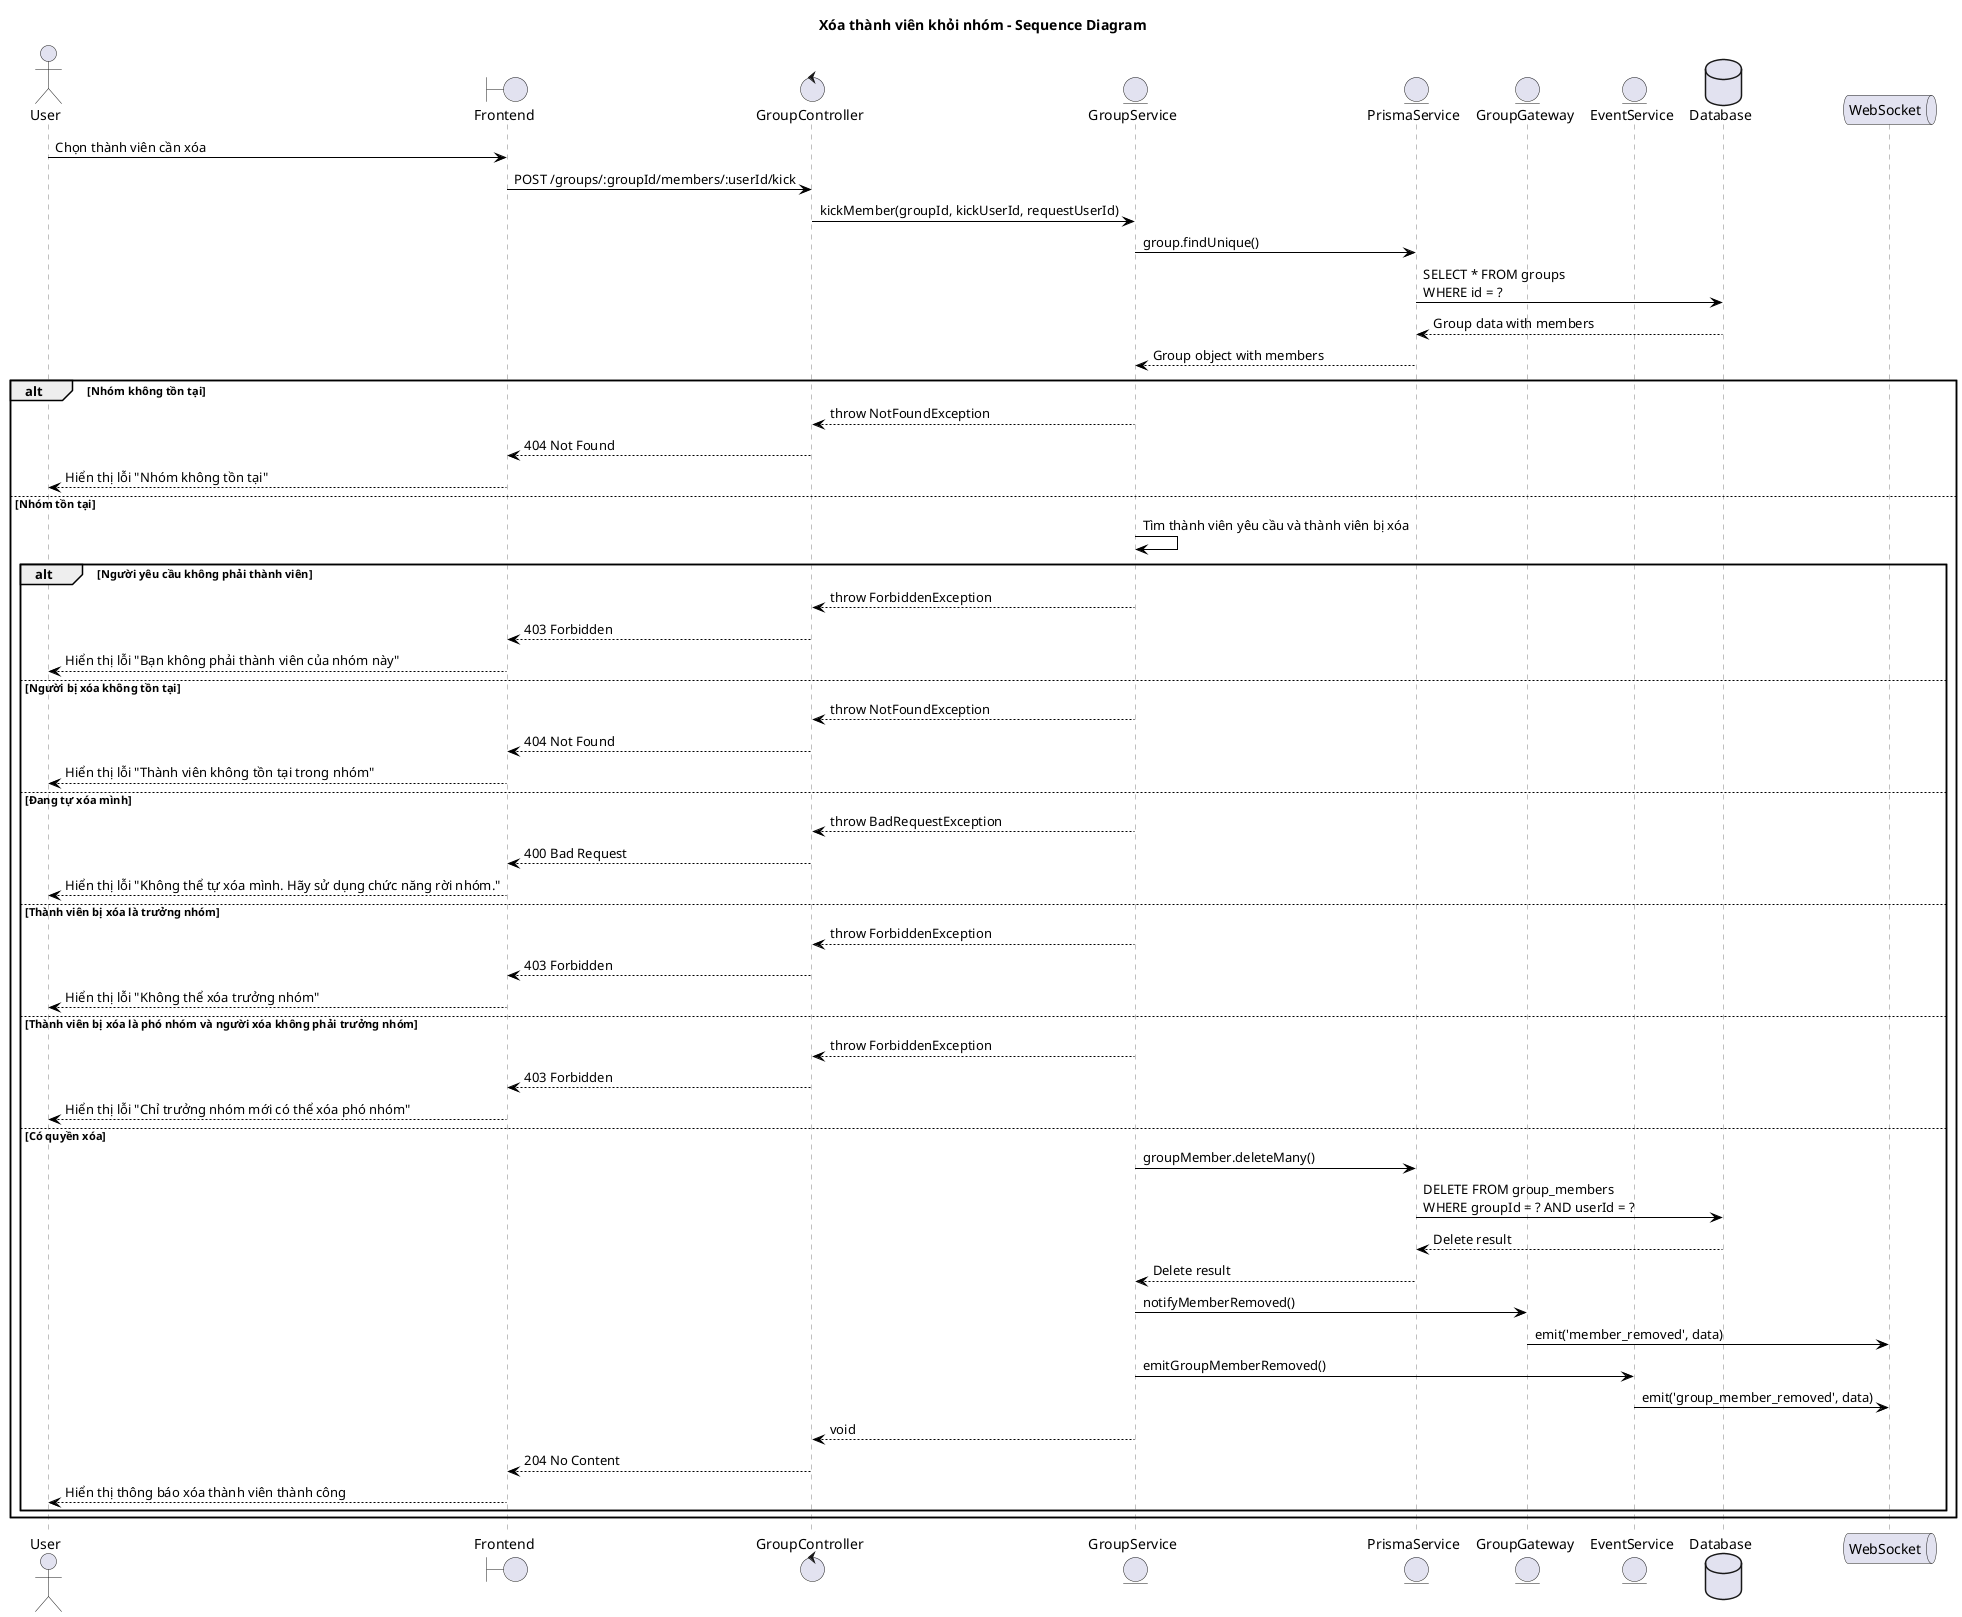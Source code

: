 @startuml Xóa thành viên khỏi nhóm - Sequence Diagram
title Xóa thành viên khỏi nhóm - Sequence Diagram

skinparam sequenceParticipant {
    BorderColor grey
    BackgroundColor white
    FontColor black
}

skinparam sequenceLifeLine {
    BorderColor grey
    BackgroundColor white
}

skinparam sequenceArrow {
    Color black
}

actor User
boundary "Frontend" as Frontend
control "GroupController" as Controller
entity "GroupService" as Service
entity "PrismaService" as Prisma
entity "GroupGateway" as Gateway
entity "EventService" as Event
database "Database" as DB
queue "WebSocket" as WS

User -> Frontend: Chọn thành viên cần xóa
Frontend -> Controller: POST /groups/:groupId/members/:userId/kick

Controller -> Service: kickMember(groupId, kickUserId, requestUserId)

Service -> Prisma: group.findUnique()
Prisma -> DB: SELECT * FROM groups\nWHERE id = ?
DB --> Prisma: Group data with members
Prisma --> Service: Group object with members

alt Nhóm không tồn tại
    Service --> Controller: throw NotFoundException
    Controller --> Frontend: 404 Not Found
    Frontend --> User: Hiển thị lỗi "Nhóm không tồn tại"
else Nhóm tồn tại
    Service -> Service: Tìm thành viên yêu cầu và thành viên bị xóa
    
    alt Người yêu cầu không phải thành viên
        Service --> Controller: throw ForbiddenException
        Controller --> Frontend: 403 Forbidden
        Frontend --> User: Hiển thị lỗi "Bạn không phải thành viên của nhóm này"
    else Người bị xóa không tồn tại
        Service --> Controller: throw NotFoundException
        Controller --> Frontend: 404 Not Found
        Frontend --> User: Hiển thị lỗi "Thành viên không tồn tại trong nhóm"
    else Đang tự xóa mình
        Service --> Controller: throw BadRequestException
        Controller --> Frontend: 400 Bad Request
        Frontend --> User: Hiển thị lỗi "Không thể tự xóa mình. Hãy sử dụng chức năng rời nhóm."
    else Thành viên bị xóa là trưởng nhóm
        Service --> Controller: throw ForbiddenException
        Controller --> Frontend: 403 Forbidden
        Frontend --> User: Hiển thị lỗi "Không thể xóa trưởng nhóm"
    else Thành viên bị xóa là phó nhóm và người xóa không phải trưởng nhóm
        Service --> Controller: throw ForbiddenException
        Controller --> Frontend: 403 Forbidden
        Frontend --> User: Hiển thị lỗi "Chỉ trưởng nhóm mới có thể xóa phó nhóm"
    else Có quyền xóa
        Service -> Prisma: groupMember.deleteMany()
        Prisma -> DB: DELETE FROM group_members\nWHERE groupId = ? AND userId = ?
        DB --> Prisma: Delete result
        Prisma --> Service: Delete result
        
        Service -> Gateway: notifyMemberRemoved()
        Gateway -> WS: emit('member_removed', data)
        
        Service -> Event: emitGroupMemberRemoved()
        Event -> WS: emit('group_member_removed', data)
        
        Service --> Controller: void
        Controller --> Frontend: 204 No Content
        Frontend --> User: Hiển thị thông báo xóa thành viên thành công
    end
end

@enduml

